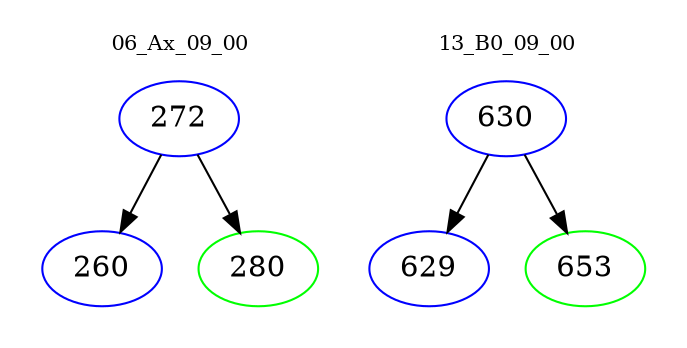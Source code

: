 digraph{
subgraph cluster_0 {
color = white
label = "06_Ax_09_00";
fontsize=10;
T0_272 [label="272", color="blue"]
T0_272 -> T0_260 [color="black"]
T0_260 [label="260", color="blue"]
T0_272 -> T0_280 [color="black"]
T0_280 [label="280", color="green"]
}
subgraph cluster_1 {
color = white
label = "13_B0_09_00";
fontsize=10;
T1_630 [label="630", color="blue"]
T1_630 -> T1_629 [color="black"]
T1_629 [label="629", color="blue"]
T1_630 -> T1_653 [color="black"]
T1_653 [label="653", color="green"]
}
}

